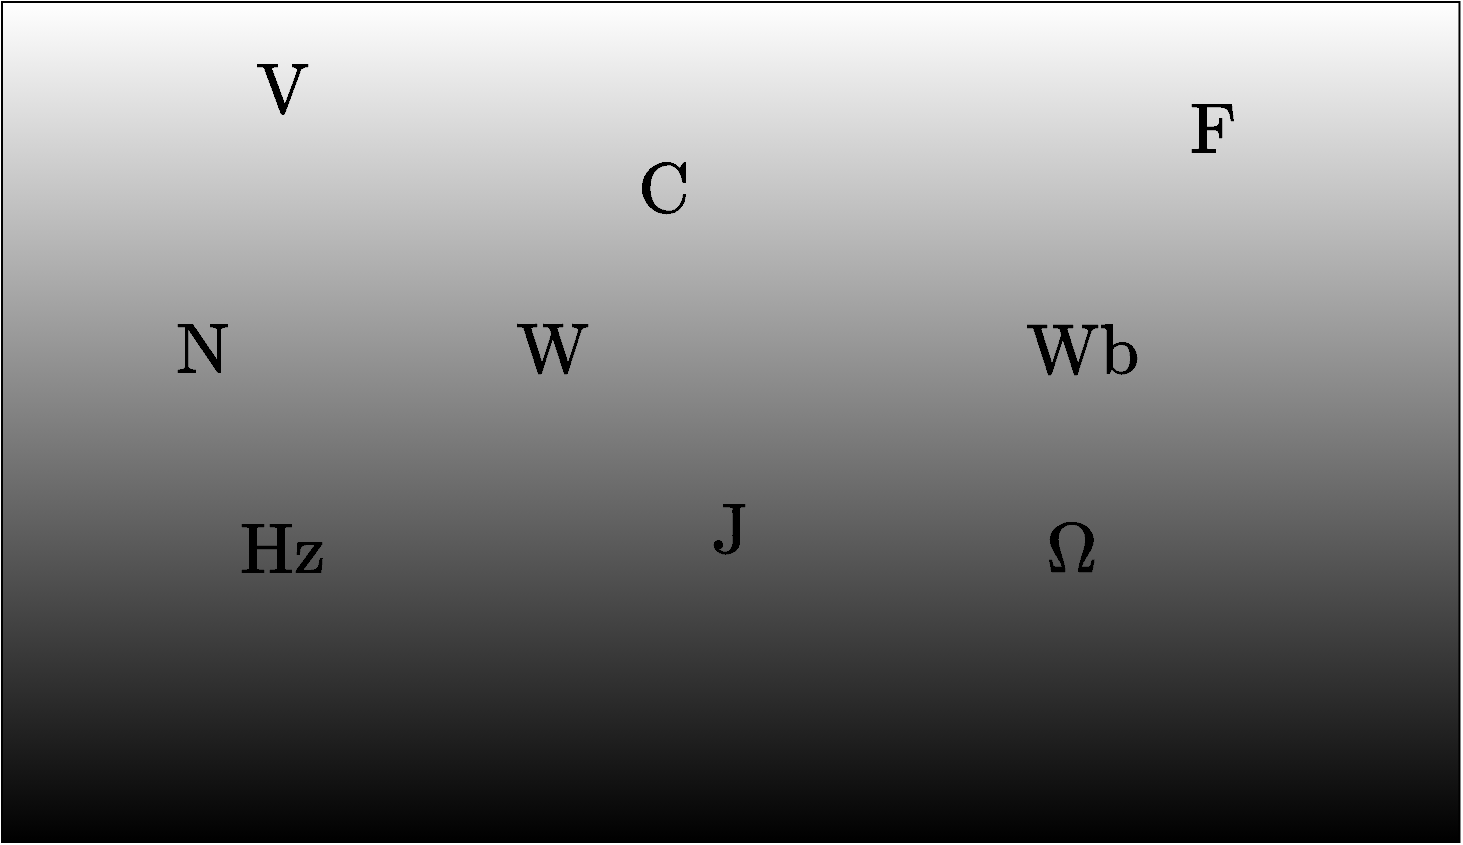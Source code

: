 <mxfile version="24.7.17">
  <diagram name="ページ1" id="qOj-iABUYwjQEYT9X83D">
    <mxGraphModel dx="1863" dy="1776" grid="1" gridSize="10" guides="1" tooltips="1" connect="1" arrows="1" fold="1" page="1" pageScale="1" pageWidth="827" pageHeight="1169" math="1" shadow="0">
      <root>
        <mxCell id="0" />
        <mxCell id="1" parent="0" />
        <mxCell id="oDsNhc0ME9R0H4C5H8wn-3" value="" style="rounded=0;whiteSpace=wrap;html=1;gradientColor=default;aspect=fixed;" parent="1" vertex="1">
          <mxGeometry x="-240" y="-80" width="728.74" height="420" as="geometry" />
        </mxCell>
        <mxCell id="oDsNhc0ME9R0H4C5H8wn-6" value="$$\rm{N}$$" style="text;html=1;align=center;verticalAlign=middle;resizable=0;points=[];autosize=1;strokeColor=none;fillColor=none;rotation=0;fontSize=30;" parent="1" vertex="1">
          <mxGeometry x="-230" y="70" width="180" height="50" as="geometry" />
        </mxCell>
        <mxCell id="DyVXIBPduJxvdO734y2P-1" value="$$\rm{C}$$" style="text;html=1;align=center;verticalAlign=middle;resizable=0;points=[];autosize=1;strokeColor=none;fillColor=none;rotation=0;fontSize=30;" vertex="1" parent="1">
          <mxGeometry y="-10" width="180" height="50" as="geometry" />
        </mxCell>
        <mxCell id="DyVXIBPduJxvdO734y2P-2" value="$$\rm{Wb}$$" style="text;html=1;align=center;verticalAlign=middle;resizable=0;points=[];autosize=1;strokeColor=none;fillColor=none;rotation=0;fontSize=30;" vertex="1" parent="1">
          <mxGeometry x="200" y="70" width="200" height="50" as="geometry" />
        </mxCell>
        <mxCell id="DyVXIBPduJxvdO734y2P-3" value="$$\rm{V}$$" style="text;html=1;align=center;verticalAlign=middle;resizable=0;points=[];autosize=1;strokeColor=none;fillColor=none;rotation=0;fontSize=30;" vertex="1" parent="1">
          <mxGeometry x="-185" y="-60" width="170" height="50" as="geometry" />
        </mxCell>
        <mxCell id="DyVXIBPduJxvdO734y2P-4" value="$$\rm{F}$$" style="text;html=1;align=center;verticalAlign=middle;resizable=0;points=[];autosize=1;strokeColor=none;fillColor=none;rotation=0;fontSize=30;" vertex="1" parent="1">
          <mxGeometry x="280" y="-40" width="170" height="50" as="geometry" />
        </mxCell>
        <mxCell id="DyVXIBPduJxvdO734y2P-5" value="$$\rm{J}$$" style="text;html=1;align=center;verticalAlign=middle;resizable=0;points=[];autosize=1;strokeColor=none;fillColor=none;rotation=0;fontSize=30;" vertex="1" parent="1">
          <mxGeometry x="39.37" y="160" width="170" height="50" as="geometry" />
        </mxCell>
        <mxCell id="DyVXIBPduJxvdO734y2P-7" value="$$\rm{Hz}$$" style="text;html=1;align=center;verticalAlign=middle;resizable=0;points=[];autosize=1;strokeColor=none;fillColor=none;rotation=0;fontSize=30;" vertex="1" parent="1">
          <mxGeometry x="-195" y="170" width="190" height="50" as="geometry" />
        </mxCell>
        <mxCell id="DyVXIBPduJxvdO734y2P-8" value="$$\rm{W}$$" style="text;html=1;align=center;verticalAlign=middle;resizable=0;points=[];autosize=1;strokeColor=none;fillColor=none;rotation=0;fontSize=30;" vertex="1" parent="1">
          <mxGeometry x="-55" y="70" width="180" height="50" as="geometry" />
        </mxCell>
        <mxCell id="DyVXIBPduJxvdO734y2P-9" value="$$\rm{\Omega}$$" style="text;html=1;align=center;verticalAlign=middle;resizable=0;points=[];autosize=1;strokeColor=none;fillColor=none;rotation=0;fontSize=30;" vertex="1" parent="1">
          <mxGeometry x="164.37" y="170" width="260" height="50" as="geometry" />
        </mxCell>
      </root>
    </mxGraphModel>
  </diagram>
</mxfile>
